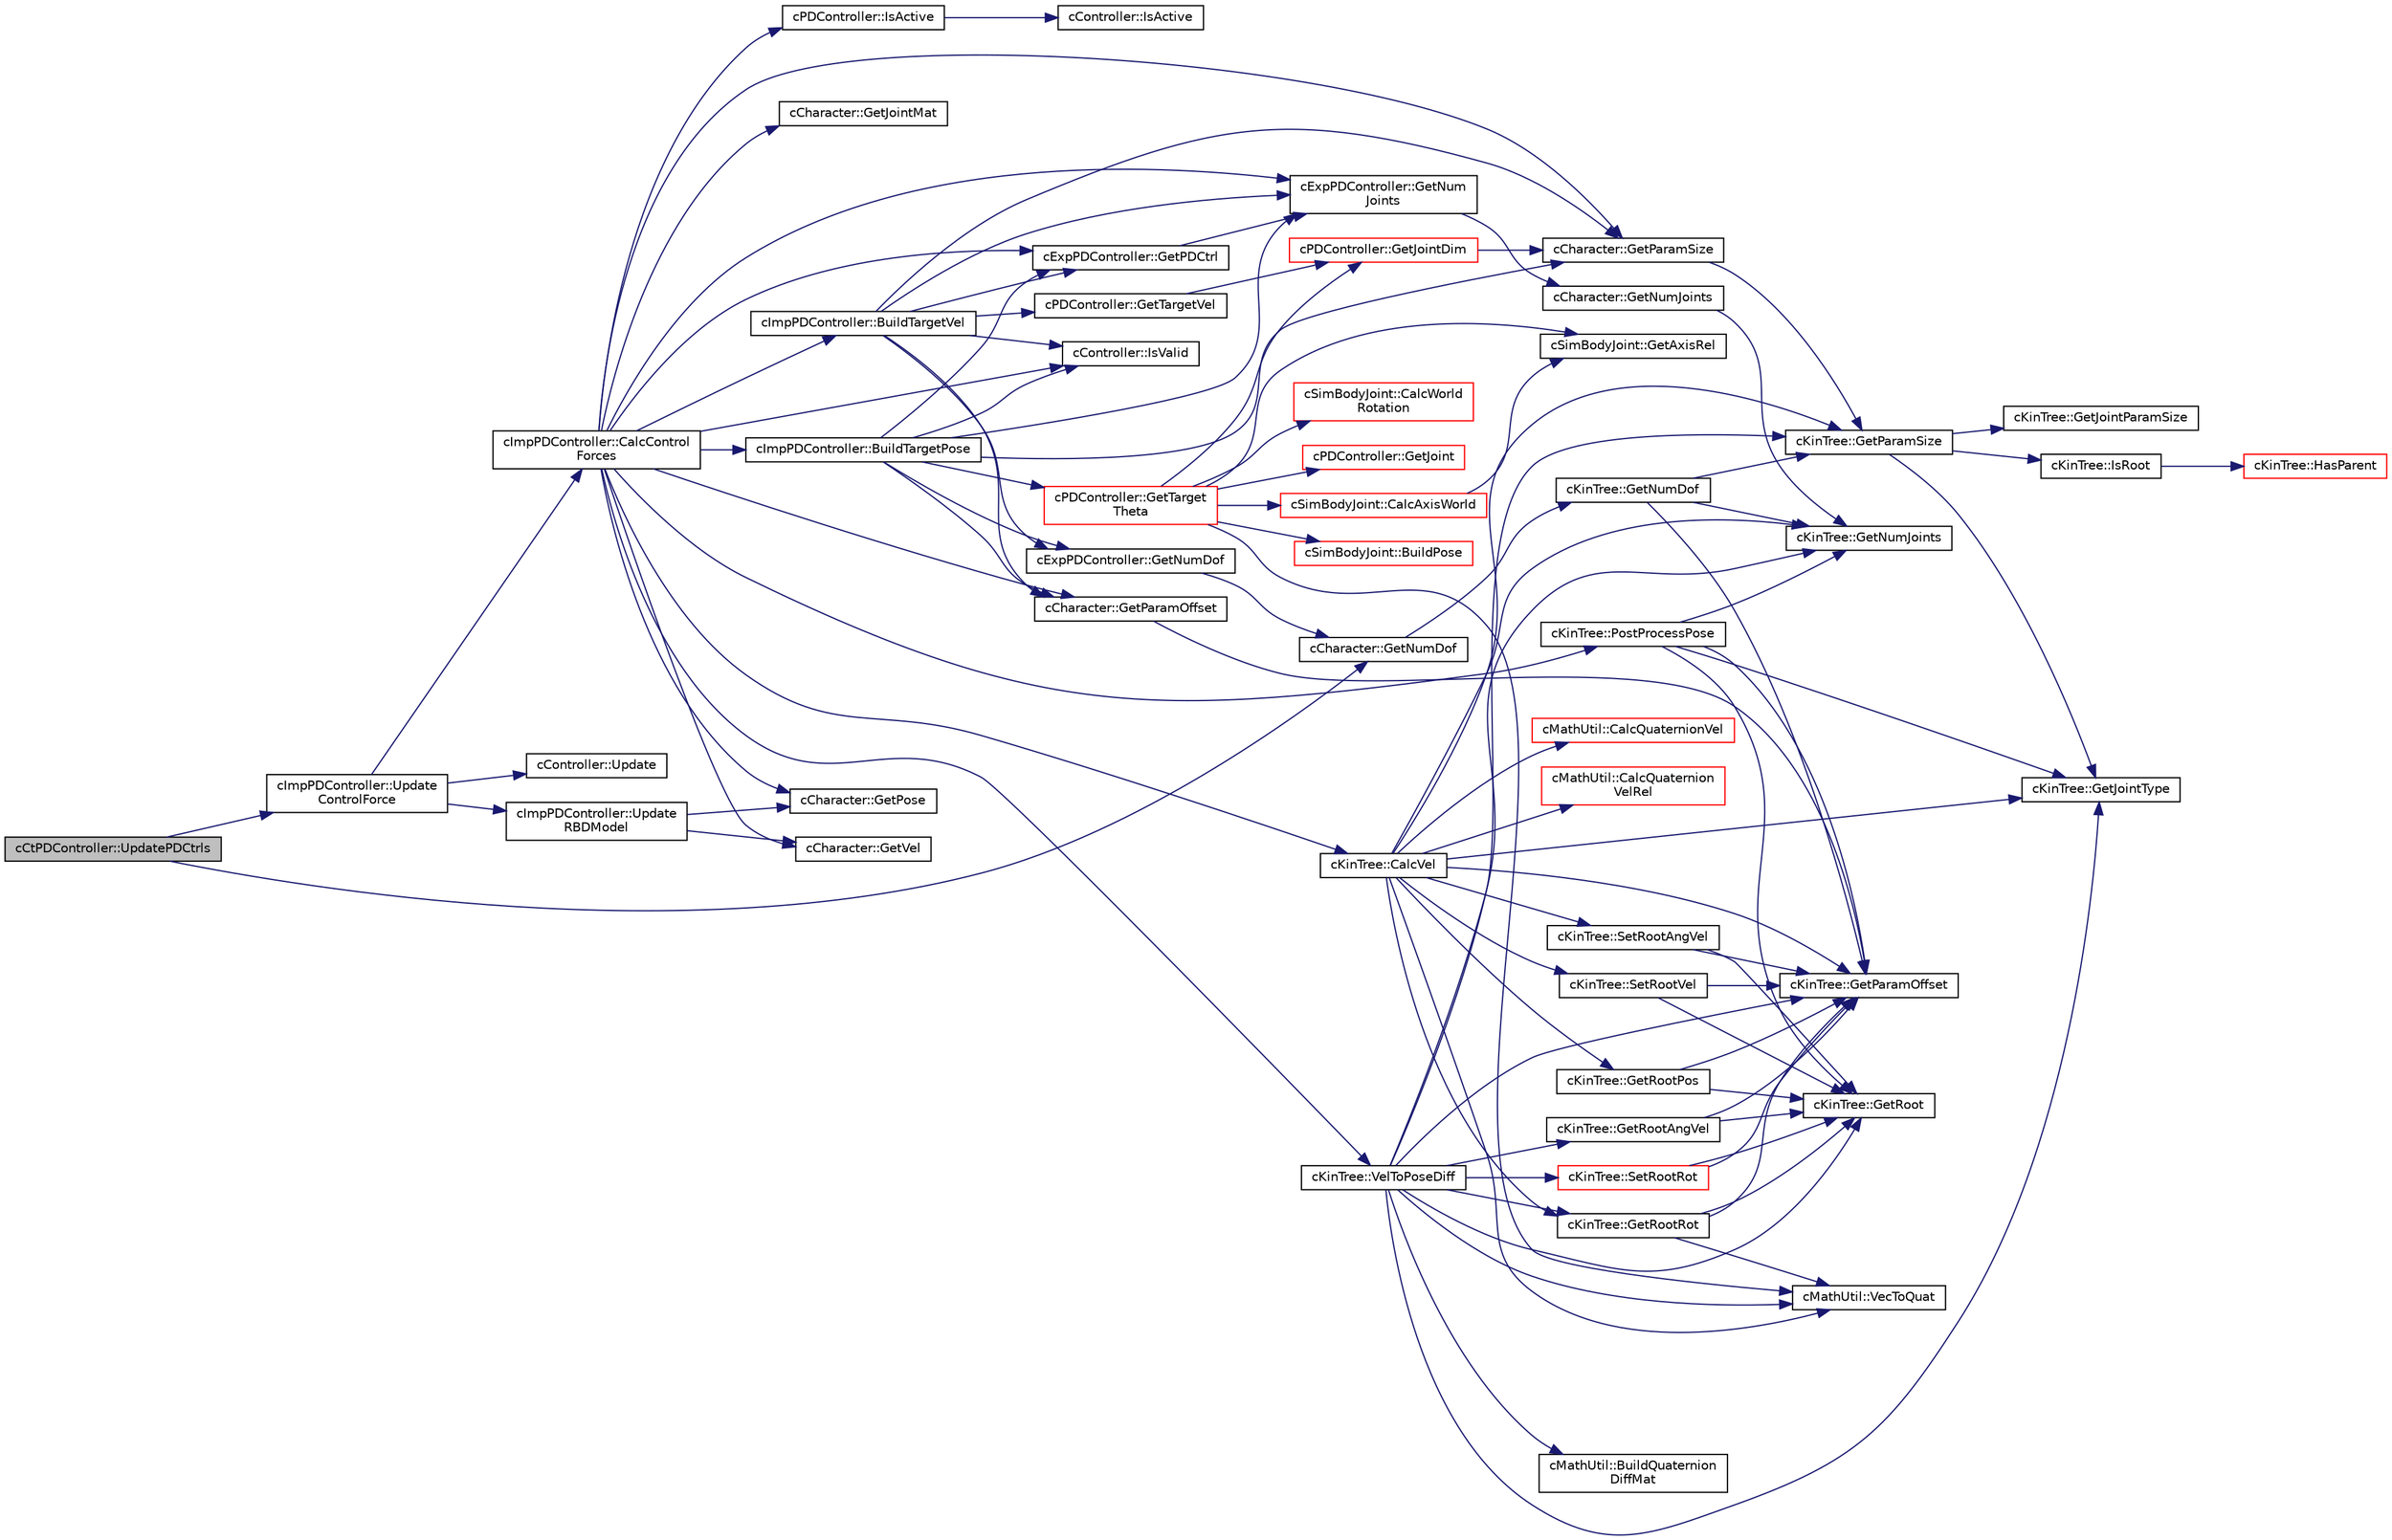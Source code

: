 digraph "cCtPDController::UpdatePDCtrls"
{
 // LATEX_PDF_SIZE
  edge [fontname="Helvetica",fontsize="10",labelfontname="Helvetica",labelfontsize="10"];
  node [fontname="Helvetica",fontsize="10",shape=record];
  rankdir="LR";
  Node1 [label="cCtPDController::UpdatePDCtrls",height=0.2,width=0.4,color="black", fillcolor="grey75", style="filled", fontcolor="black",tooltip=" "];
  Node1 -> Node2 [color="midnightblue",fontsize="10",style="solid",fontname="Helvetica"];
  Node2 [label="cCharacter::GetNumDof",height=0.2,width=0.4,color="black", fillcolor="white", style="filled",URL="$classc_character.html#a599bb487669886ea5a6e827186713372",tooltip=" "];
  Node2 -> Node3 [color="midnightblue",fontsize="10",style="solid",fontname="Helvetica"];
  Node3 [label="cKinTree::GetNumDof",height=0.2,width=0.4,color="black", fillcolor="white", style="filled",URL="$classc_kin_tree.html#abb4cab7f985f62308d4b36fdcd5c6145",tooltip=" "];
  Node3 -> Node4 [color="midnightblue",fontsize="10",style="solid",fontname="Helvetica"];
  Node4 [label="cKinTree::GetNumJoints",height=0.2,width=0.4,color="black", fillcolor="white", style="filled",URL="$classc_kin_tree.html#ac840b501e27e6ce46d208b7d033f21d4",tooltip=" "];
  Node3 -> Node5 [color="midnightblue",fontsize="10",style="solid",fontname="Helvetica"];
  Node5 [label="cKinTree::GetParamOffset",height=0.2,width=0.4,color="black", fillcolor="white", style="filled",URL="$classc_kin_tree.html#aba4aced4cc6c401006617e288e84e723",tooltip=" "];
  Node3 -> Node6 [color="midnightblue",fontsize="10",style="solid",fontname="Helvetica"];
  Node6 [label="cKinTree::GetParamSize",height=0.2,width=0.4,color="black", fillcolor="white", style="filled",URL="$classc_kin_tree.html#ad5d21e19a354b6e8f5406e9167f12161",tooltip=" "];
  Node6 -> Node7 [color="midnightblue",fontsize="10",style="solid",fontname="Helvetica"];
  Node7 [label="cKinTree::GetJointParamSize",height=0.2,width=0.4,color="black", fillcolor="white", style="filled",URL="$classc_kin_tree.html#a9c308e9e4654d96bcc47ba02770a06ea",tooltip=" "];
  Node6 -> Node8 [color="midnightblue",fontsize="10",style="solid",fontname="Helvetica"];
  Node8 [label="cKinTree::GetJointType",height=0.2,width=0.4,color="black", fillcolor="white", style="filled",URL="$classc_kin_tree.html#a891d52af51a7a1bced694634c2f70ee9",tooltip=" "];
  Node6 -> Node9 [color="midnightblue",fontsize="10",style="solid",fontname="Helvetica"];
  Node9 [label="cKinTree::IsRoot",height=0.2,width=0.4,color="black", fillcolor="white", style="filled",URL="$classc_kin_tree.html#ab4c2a8b42b254dc54e15e71684045a0a",tooltip=" "];
  Node9 -> Node10 [color="midnightblue",fontsize="10",style="solid",fontname="Helvetica"];
  Node10 [label="cKinTree::HasParent",height=0.2,width=0.4,color="red", fillcolor="white", style="filled",URL="$classc_kin_tree.html#a434aca959d5ef55a491381c7b8d90527",tooltip=" "];
  Node1 -> Node12 [color="midnightblue",fontsize="10",style="solid",fontname="Helvetica"];
  Node12 [label="cImpPDController::Update\lControlForce",height=0.2,width=0.4,color="black", fillcolor="white", style="filled",URL="$classc_imp_p_d_controller.html#a1720b102b3336b93c5d09d6740492eec",tooltip=" "];
  Node12 -> Node13 [color="midnightblue",fontsize="10",style="solid",fontname="Helvetica"];
  Node13 [label="cImpPDController::CalcControl\lForces",height=0.2,width=0.4,color="black", fillcolor="white", style="filled",URL="$classc_imp_p_d_controller.html#ad842a2f1c8e4fcc041e5e5c92251711f",tooltip=" "];
  Node13 -> Node14 [color="midnightblue",fontsize="10",style="solid",fontname="Helvetica"];
  Node14 [label="cImpPDController::BuildTargetPose",height=0.2,width=0.4,color="black", fillcolor="white", style="filled",URL="$classc_imp_p_d_controller.html#ab0cbdb157d74f97bdd3a97560de89e3c",tooltip=" "];
  Node14 -> Node15 [color="midnightblue",fontsize="10",style="solid",fontname="Helvetica"];
  Node15 [label="cExpPDController::GetNumDof",height=0.2,width=0.4,color="black", fillcolor="white", style="filled",URL="$classc_exp_p_d_controller.html#a3d48af867e3c33544d5bfd6cece8ea8f",tooltip=" "];
  Node15 -> Node2 [color="midnightblue",fontsize="10",style="solid",fontname="Helvetica"];
  Node14 -> Node16 [color="midnightblue",fontsize="10",style="solid",fontname="Helvetica"];
  Node16 [label="cExpPDController::GetNum\lJoints",height=0.2,width=0.4,color="black", fillcolor="white", style="filled",URL="$classc_exp_p_d_controller.html#a9912a016a544b802a995f2dd7ee78851",tooltip=" "];
  Node16 -> Node17 [color="midnightblue",fontsize="10",style="solid",fontname="Helvetica"];
  Node17 [label="cCharacter::GetNumJoints",height=0.2,width=0.4,color="black", fillcolor="white", style="filled",URL="$classc_character.html#a0c72f03cec78cc23a9376db72f2f3e9c",tooltip=" "];
  Node17 -> Node4 [color="midnightblue",fontsize="10",style="solid",fontname="Helvetica"];
  Node14 -> Node18 [color="midnightblue",fontsize="10",style="solid",fontname="Helvetica"];
  Node18 [label="cCharacter::GetParamOffset",height=0.2,width=0.4,color="black", fillcolor="white", style="filled",URL="$classc_character.html#a35607d7b28def062e62358ba1b1d4dcc",tooltip=" "];
  Node18 -> Node5 [color="midnightblue",fontsize="10",style="solid",fontname="Helvetica"];
  Node14 -> Node19 [color="midnightblue",fontsize="10",style="solid",fontname="Helvetica"];
  Node19 [label="cCharacter::GetParamSize",height=0.2,width=0.4,color="black", fillcolor="white", style="filled",URL="$classc_character.html#af612e6c951b84e172a802824390f37c4",tooltip=" "];
  Node19 -> Node6 [color="midnightblue",fontsize="10",style="solid",fontname="Helvetica"];
  Node14 -> Node20 [color="midnightblue",fontsize="10",style="solid",fontname="Helvetica"];
  Node20 [label="cExpPDController::GetPDCtrl",height=0.2,width=0.4,color="black", fillcolor="white", style="filled",URL="$classc_exp_p_d_controller.html#aa994bedd1c9328776e726273d190ef56",tooltip=" "];
  Node20 -> Node16 [color="midnightblue",fontsize="10",style="solid",fontname="Helvetica"];
  Node14 -> Node21 [color="midnightblue",fontsize="10",style="solid",fontname="Helvetica"];
  Node21 [label="cPDController::GetTarget\lTheta",height=0.2,width=0.4,color="red", fillcolor="white", style="filled",URL="$classc_p_d_controller.html#a6cdb7ada883910dfb5571110ade2d1aa",tooltip=" "];
  Node21 -> Node22 [color="midnightblue",fontsize="10",style="solid",fontname="Helvetica"];
  Node22 [label="cSimBodyJoint::BuildPose",height=0.2,width=0.4,color="red", fillcolor="white", style="filled",URL="$classc_sim_body_joint.html#adf214d8c9b1ab7f9abe568a51e754c6c",tooltip=" "];
  Node21 -> Node27 [color="midnightblue",fontsize="10",style="solid",fontname="Helvetica"];
  Node27 [label="cSimBodyJoint::CalcAxisWorld",height=0.2,width=0.4,color="red", fillcolor="white", style="filled",URL="$classc_sim_body_joint.html#a7778a8cf021f520c8df23d1f4656f6cb",tooltip=" "];
  Node27 -> Node34 [color="midnightblue",fontsize="10",style="solid",fontname="Helvetica"];
  Node34 [label="cSimBodyJoint::GetAxisRel",height=0.2,width=0.4,color="black", fillcolor="white", style="filled",URL="$classc_sim_body_joint.html#a8b9d4bfadaf8c2ad13fd0a47ae6f0924",tooltip=" "];
  Node21 -> Node35 [color="midnightblue",fontsize="10",style="solid",fontname="Helvetica"];
  Node35 [label="cSimBodyJoint::CalcWorld\lRotation",height=0.2,width=0.4,color="red", fillcolor="white", style="filled",URL="$classc_sim_body_joint.html#a11a7990aaac57fc7dd13bdf9aff4784f",tooltip=" "];
  Node21 -> Node34 [color="midnightblue",fontsize="10",style="solid",fontname="Helvetica"];
  Node21 -> Node38 [color="midnightblue",fontsize="10",style="solid",fontname="Helvetica"];
  Node38 [label="cPDController::GetJoint",height=0.2,width=0.4,color="red", fillcolor="white", style="filled",URL="$classc_p_d_controller.html#a853a28b721891c6daa4ffe374f51675e",tooltip=" "];
  Node21 -> Node41 [color="midnightblue",fontsize="10",style="solid",fontname="Helvetica"];
  Node41 [label="cPDController::GetJointDim",height=0.2,width=0.4,color="red", fillcolor="white", style="filled",URL="$classc_p_d_controller.html#a03b49f8ae228206a84599b6388222b20",tooltip=" "];
  Node41 -> Node19 [color="midnightblue",fontsize="10",style="solid",fontname="Helvetica"];
  Node21 -> Node44 [color="midnightblue",fontsize="10",style="solid",fontname="Helvetica"];
  Node44 [label="cMathUtil::VecToQuat",height=0.2,width=0.4,color="black", fillcolor="white", style="filled",URL="$classc_math_util.html#a4b295f1a5fa0c95e87b942e62b2248bb",tooltip=" "];
  Node14 -> Node45 [color="midnightblue",fontsize="10",style="solid",fontname="Helvetica"];
  Node45 [label="cController::IsValid",height=0.2,width=0.4,color="black", fillcolor="white", style="filled",URL="$classc_controller.html#a66869571942df12c4be9bef7796cc55b",tooltip=" "];
  Node13 -> Node46 [color="midnightblue",fontsize="10",style="solid",fontname="Helvetica"];
  Node46 [label="cImpPDController::BuildTargetVel",height=0.2,width=0.4,color="black", fillcolor="white", style="filled",URL="$classc_imp_p_d_controller.html#ae30d4c5197d61d667283ae5b883aa271",tooltip=" "];
  Node46 -> Node15 [color="midnightblue",fontsize="10",style="solid",fontname="Helvetica"];
  Node46 -> Node16 [color="midnightblue",fontsize="10",style="solid",fontname="Helvetica"];
  Node46 -> Node18 [color="midnightblue",fontsize="10",style="solid",fontname="Helvetica"];
  Node46 -> Node19 [color="midnightblue",fontsize="10",style="solid",fontname="Helvetica"];
  Node46 -> Node20 [color="midnightblue",fontsize="10",style="solid",fontname="Helvetica"];
  Node46 -> Node47 [color="midnightblue",fontsize="10",style="solid",fontname="Helvetica"];
  Node47 [label="cPDController::GetTargetVel",height=0.2,width=0.4,color="black", fillcolor="white", style="filled",URL="$classc_p_d_controller.html#a966d43554caedf7bf89828cf0c548a89",tooltip=" "];
  Node47 -> Node41 [color="midnightblue",fontsize="10",style="solid",fontname="Helvetica"];
  Node46 -> Node45 [color="midnightblue",fontsize="10",style="solid",fontname="Helvetica"];
  Node13 -> Node48 [color="midnightblue",fontsize="10",style="solid",fontname="Helvetica"];
  Node48 [label="cKinTree::CalcVel",height=0.2,width=0.4,color="black", fillcolor="white", style="filled",URL="$classc_kin_tree.html#a471e9507d575df28b54aee7609c5fe64",tooltip=" "];
  Node48 -> Node49 [color="midnightblue",fontsize="10",style="solid",fontname="Helvetica"];
  Node49 [label="cMathUtil::CalcQuaternionVel",height=0.2,width=0.4,color="red", fillcolor="white", style="filled",URL="$classc_math_util.html#aa2090b3b13f3674ee912065cc1000eda",tooltip=" "];
  Node48 -> Node52 [color="midnightblue",fontsize="10",style="solid",fontname="Helvetica"];
  Node52 [label="cMathUtil::CalcQuaternion\lVelRel",height=0.2,width=0.4,color="red", fillcolor="white", style="filled",URL="$classc_math_util.html#a30d49d52f1d71ef6b368ab6951b74513",tooltip=" "];
  Node48 -> Node8 [color="midnightblue",fontsize="10",style="solid",fontname="Helvetica"];
  Node48 -> Node4 [color="midnightblue",fontsize="10",style="solid",fontname="Helvetica"];
  Node48 -> Node5 [color="midnightblue",fontsize="10",style="solid",fontname="Helvetica"];
  Node48 -> Node6 [color="midnightblue",fontsize="10",style="solid",fontname="Helvetica"];
  Node48 -> Node53 [color="midnightblue",fontsize="10",style="solid",fontname="Helvetica"];
  Node53 [label="cKinTree::GetRootPos",height=0.2,width=0.4,color="black", fillcolor="white", style="filled",URL="$classc_kin_tree.html#af64ed1799d144a87342b473fdc46ec73",tooltip=" "];
  Node53 -> Node5 [color="midnightblue",fontsize="10",style="solid",fontname="Helvetica"];
  Node53 -> Node54 [color="midnightblue",fontsize="10",style="solid",fontname="Helvetica"];
  Node54 [label="cKinTree::GetRoot",height=0.2,width=0.4,color="black", fillcolor="white", style="filled",URL="$classc_kin_tree.html#a81b9799b03d32762ac820eb0886f369c",tooltip=" "];
  Node48 -> Node55 [color="midnightblue",fontsize="10",style="solid",fontname="Helvetica"];
  Node55 [label="cKinTree::GetRootRot",height=0.2,width=0.4,color="black", fillcolor="white", style="filled",URL="$classc_kin_tree.html#a2a021db5d70df4fc749693908b4673ae",tooltip=" "];
  Node55 -> Node5 [color="midnightblue",fontsize="10",style="solid",fontname="Helvetica"];
  Node55 -> Node54 [color="midnightblue",fontsize="10",style="solid",fontname="Helvetica"];
  Node55 -> Node44 [color="midnightblue",fontsize="10",style="solid",fontname="Helvetica"];
  Node48 -> Node56 [color="midnightblue",fontsize="10",style="solid",fontname="Helvetica"];
  Node56 [label="cKinTree::SetRootAngVel",height=0.2,width=0.4,color="black", fillcolor="white", style="filled",URL="$classc_kin_tree.html#a5c36c2276e7f52262a751a6dcae3ef6c",tooltip=" "];
  Node56 -> Node5 [color="midnightblue",fontsize="10",style="solid",fontname="Helvetica"];
  Node56 -> Node54 [color="midnightblue",fontsize="10",style="solid",fontname="Helvetica"];
  Node48 -> Node57 [color="midnightblue",fontsize="10",style="solid",fontname="Helvetica"];
  Node57 [label="cKinTree::SetRootVel",height=0.2,width=0.4,color="black", fillcolor="white", style="filled",URL="$classc_kin_tree.html#a6ab595c6e9a3bd6e3cb351444fe4d916",tooltip=" "];
  Node57 -> Node5 [color="midnightblue",fontsize="10",style="solid",fontname="Helvetica"];
  Node57 -> Node54 [color="midnightblue",fontsize="10",style="solid",fontname="Helvetica"];
  Node48 -> Node44 [color="midnightblue",fontsize="10",style="solid",fontname="Helvetica"];
  Node13 -> Node58 [color="midnightblue",fontsize="10",style="solid",fontname="Helvetica"];
  Node58 [label="cCharacter::GetJointMat",height=0.2,width=0.4,color="black", fillcolor="white", style="filled",URL="$classc_character.html#aecf6a9809542e346342be2df552695b1",tooltip=" "];
  Node13 -> Node16 [color="midnightblue",fontsize="10",style="solid",fontname="Helvetica"];
  Node13 -> Node18 [color="midnightblue",fontsize="10",style="solid",fontname="Helvetica"];
  Node13 -> Node19 [color="midnightblue",fontsize="10",style="solid",fontname="Helvetica"];
  Node13 -> Node20 [color="midnightblue",fontsize="10",style="solid",fontname="Helvetica"];
  Node13 -> Node59 [color="midnightblue",fontsize="10",style="solid",fontname="Helvetica"];
  Node59 [label="cCharacter::GetPose",height=0.2,width=0.4,color="black", fillcolor="white", style="filled",URL="$classc_character.html#ab756a97bb9006b6eb239b2874180710e",tooltip=" "];
  Node13 -> Node60 [color="midnightblue",fontsize="10",style="solid",fontname="Helvetica"];
  Node60 [label="cCharacter::GetVel",height=0.2,width=0.4,color="black", fillcolor="white", style="filled",URL="$classc_character.html#acf2b6b489a51c419d6cc4c38950f0c87",tooltip=" "];
  Node13 -> Node61 [color="midnightblue",fontsize="10",style="solid",fontname="Helvetica"];
  Node61 [label="cPDController::IsActive",height=0.2,width=0.4,color="black", fillcolor="white", style="filled",URL="$classc_p_d_controller.html#ae081a0353d349f662ca223ebd497bf76",tooltip=" "];
  Node61 -> Node62 [color="midnightblue",fontsize="10",style="solid",fontname="Helvetica"];
  Node62 [label="cController::IsActive",height=0.2,width=0.4,color="black", fillcolor="white", style="filled",URL="$classc_controller.html#a3569b10a5e5112950315f003242dbdd4",tooltip=" "];
  Node13 -> Node45 [color="midnightblue",fontsize="10",style="solid",fontname="Helvetica"];
  Node13 -> Node63 [color="midnightblue",fontsize="10",style="solid",fontname="Helvetica"];
  Node63 [label="cKinTree::PostProcessPose",height=0.2,width=0.4,color="black", fillcolor="white", style="filled",URL="$classc_kin_tree.html#a5c432a278fae28a5a27cf5285deb57b7",tooltip=" "];
  Node63 -> Node8 [color="midnightblue",fontsize="10",style="solid",fontname="Helvetica"];
  Node63 -> Node4 [color="midnightblue",fontsize="10",style="solid",fontname="Helvetica"];
  Node63 -> Node5 [color="midnightblue",fontsize="10",style="solid",fontname="Helvetica"];
  Node63 -> Node54 [color="midnightblue",fontsize="10",style="solid",fontname="Helvetica"];
  Node13 -> Node64 [color="midnightblue",fontsize="10",style="solid",fontname="Helvetica"];
  Node64 [label="cKinTree::VelToPoseDiff",height=0.2,width=0.4,color="black", fillcolor="white", style="filled",URL="$classc_kin_tree.html#a729fdad81243b217f3e07a9153787725",tooltip=" "];
  Node64 -> Node65 [color="midnightblue",fontsize="10",style="solid",fontname="Helvetica"];
  Node65 [label="cMathUtil::BuildQuaternion\lDiffMat",height=0.2,width=0.4,color="black", fillcolor="white", style="filled",URL="$classc_math_util.html#adeabd51333456f8d9263de8ff96df1fe",tooltip=" "];
  Node64 -> Node8 [color="midnightblue",fontsize="10",style="solid",fontname="Helvetica"];
  Node64 -> Node4 [color="midnightblue",fontsize="10",style="solid",fontname="Helvetica"];
  Node64 -> Node5 [color="midnightblue",fontsize="10",style="solid",fontname="Helvetica"];
  Node64 -> Node6 [color="midnightblue",fontsize="10",style="solid",fontname="Helvetica"];
  Node64 -> Node54 [color="midnightblue",fontsize="10",style="solid",fontname="Helvetica"];
  Node64 -> Node66 [color="midnightblue",fontsize="10",style="solid",fontname="Helvetica"];
  Node66 [label="cKinTree::GetRootAngVel",height=0.2,width=0.4,color="black", fillcolor="white", style="filled",URL="$classc_kin_tree.html#a04a74d6d511c07ca58f3da6df551d553",tooltip=" "];
  Node66 -> Node5 [color="midnightblue",fontsize="10",style="solid",fontname="Helvetica"];
  Node66 -> Node54 [color="midnightblue",fontsize="10",style="solid",fontname="Helvetica"];
  Node64 -> Node55 [color="midnightblue",fontsize="10",style="solid",fontname="Helvetica"];
  Node64 -> Node67 [color="midnightblue",fontsize="10",style="solid",fontname="Helvetica"];
  Node67 [label="cKinTree::SetRootRot",height=0.2,width=0.4,color="red", fillcolor="white", style="filled",URL="$classc_kin_tree.html#a0635457bb31f60e04015b6135bb116d2",tooltip=" "];
  Node67 -> Node5 [color="midnightblue",fontsize="10",style="solid",fontname="Helvetica"];
  Node67 -> Node54 [color="midnightblue",fontsize="10",style="solid",fontname="Helvetica"];
  Node64 -> Node44 [color="midnightblue",fontsize="10",style="solid",fontname="Helvetica"];
  Node12 -> Node68 [color="midnightblue",fontsize="10",style="solid",fontname="Helvetica"];
  Node68 [label="cController::Update",height=0.2,width=0.4,color="black", fillcolor="white", style="filled",URL="$classc_controller.html#a951e8d4ff712c6879b57de3771a59f25",tooltip=" "];
  Node12 -> Node69 [color="midnightblue",fontsize="10",style="solid",fontname="Helvetica"];
  Node69 [label="cImpPDController::Update\lRBDModel",height=0.2,width=0.4,color="black", fillcolor="white", style="filled",URL="$classc_imp_p_d_controller.html#a3f15d66827172b5feaf86d779ee4d283",tooltip=" "];
  Node69 -> Node59 [color="midnightblue",fontsize="10",style="solid",fontname="Helvetica"];
  Node69 -> Node60 [color="midnightblue",fontsize="10",style="solid",fontname="Helvetica"];
}

